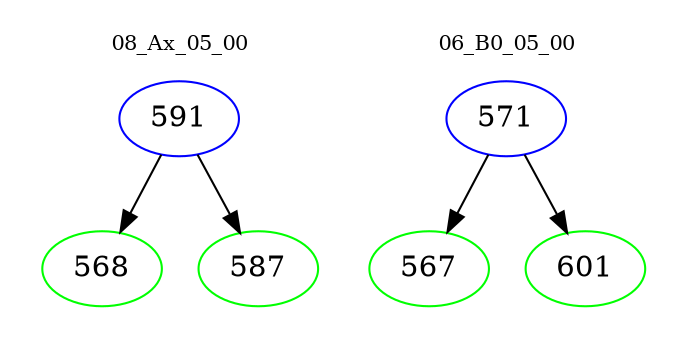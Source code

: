 digraph{
subgraph cluster_0 {
color = white
label = "08_Ax_05_00";
fontsize=10;
T0_591 [label="591", color="blue"]
T0_591 -> T0_568 [color="black"]
T0_568 [label="568", color="green"]
T0_591 -> T0_587 [color="black"]
T0_587 [label="587", color="green"]
}
subgraph cluster_1 {
color = white
label = "06_B0_05_00";
fontsize=10;
T1_571 [label="571", color="blue"]
T1_571 -> T1_567 [color="black"]
T1_567 [label="567", color="green"]
T1_571 -> T1_601 [color="black"]
T1_601 [label="601", color="green"]
}
}
